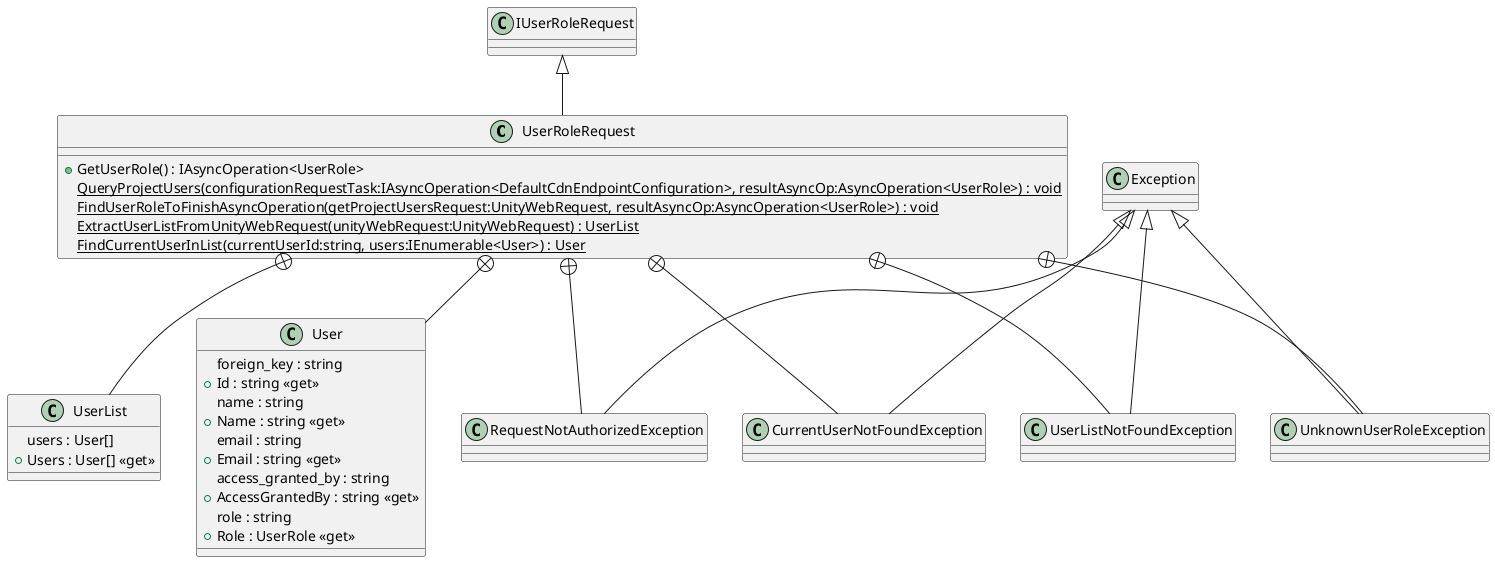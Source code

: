 @startuml
class UserRoleRequest {
    + GetUserRole() : IAsyncOperation<UserRole>
    {static} QueryProjectUsers(configurationRequestTask:IAsyncOperation<DefaultCdnEndpointConfiguration>, resultAsyncOp:AsyncOperation<UserRole>) : void
    {static} FindUserRoleToFinishAsyncOperation(getProjectUsersRequest:UnityWebRequest, resultAsyncOp:AsyncOperation<UserRole>) : void
    {static} ExtractUserListFromUnityWebRequest(unityWebRequest:UnityWebRequest) : UserList
    {static} FindCurrentUserInList(currentUserId:string, users:IEnumerable<User>) : User
}
class UserList {
    users : User[]
    + Users : User[] <<get>>
}
class User {
    foreign_key : string
    + Id : string <<get>>
    name : string
    + Name : string <<get>>
    email : string
    + Email : string <<get>>
    access_granted_by : string
    + AccessGrantedBy : string <<get>>
    role : string
    + Role : UserRole <<get>>
}
class RequestNotAuthorizedException {
}
class CurrentUserNotFoundException {
}
class UserListNotFoundException {
}
class UnknownUserRoleException {
}
IUserRoleRequest <|-- UserRoleRequest
UserRoleRequest +-- UserList
UserRoleRequest +-- User
UserRoleRequest +-- RequestNotAuthorizedException
Exception <|-- RequestNotAuthorizedException
UserRoleRequest +-- CurrentUserNotFoundException
Exception <|-- CurrentUserNotFoundException
UserRoleRequest +-- UserListNotFoundException
Exception <|-- UserListNotFoundException
UserRoleRequest +-- UnknownUserRoleException
Exception <|-- UnknownUserRoleException
@enduml
